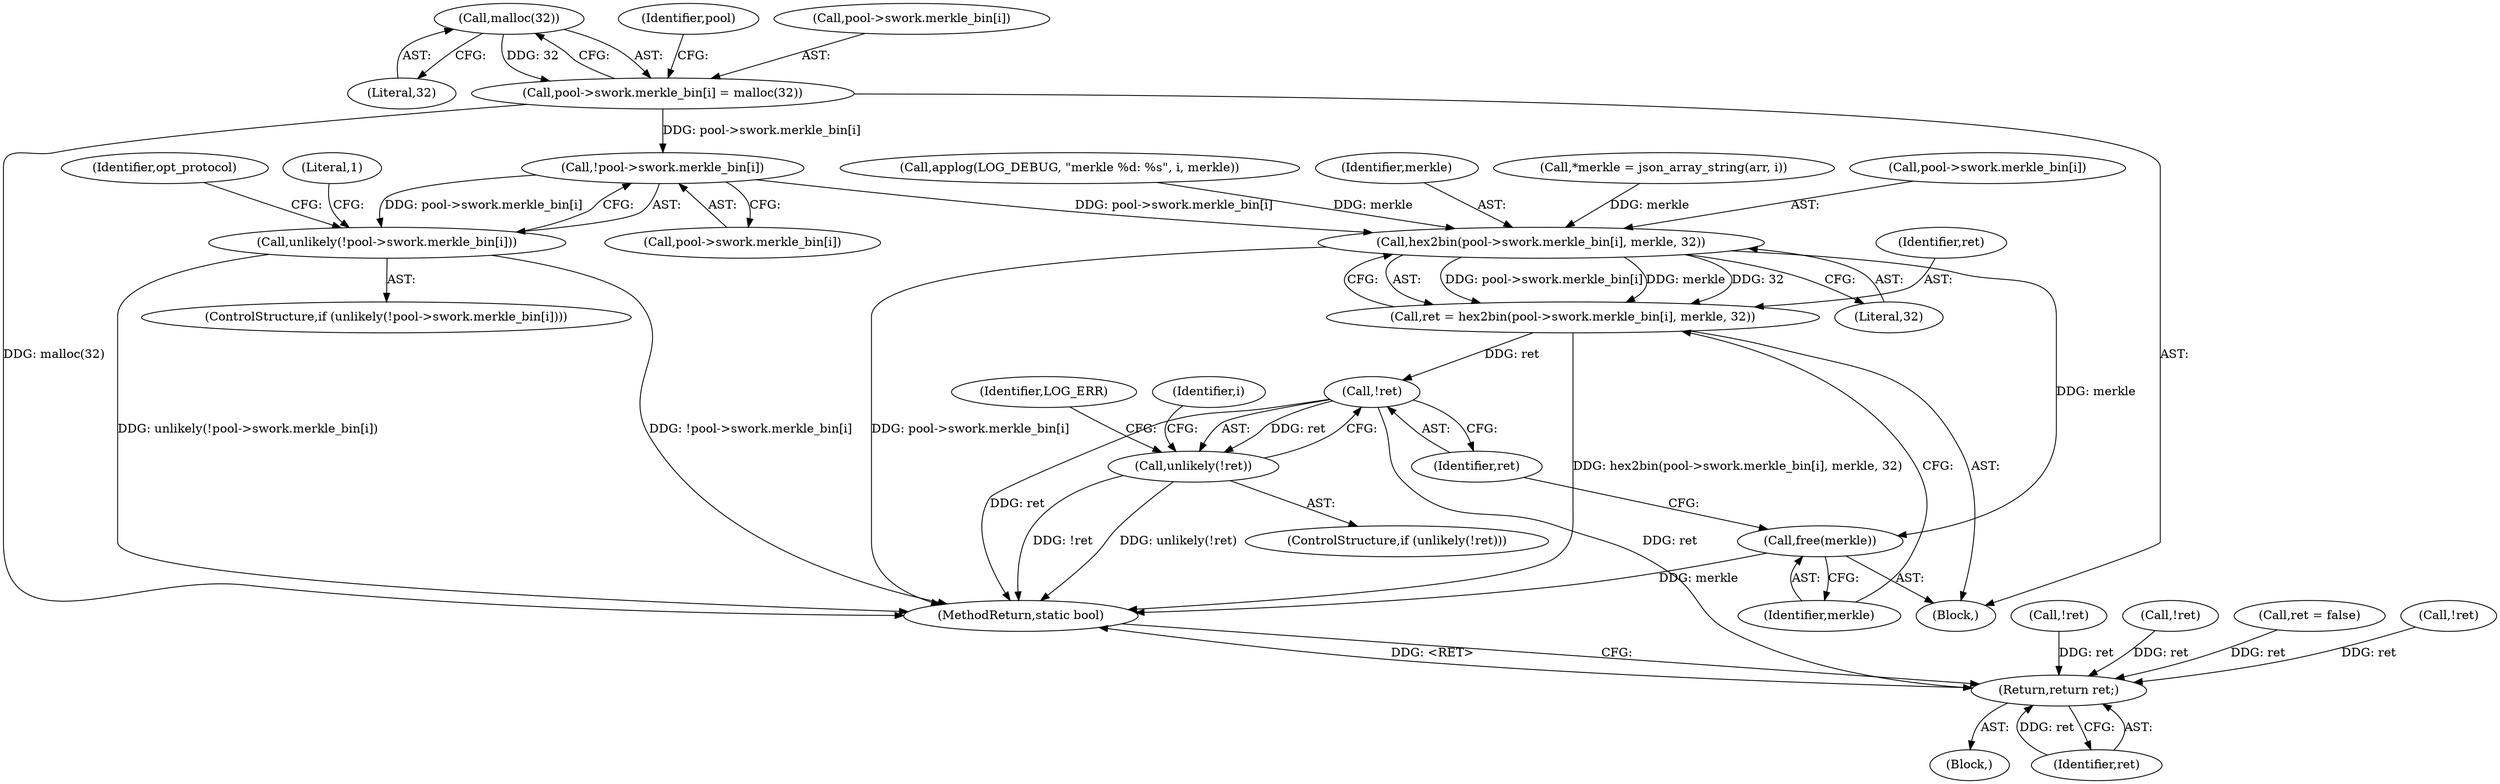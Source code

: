 digraph "0_cgminer_e1c5050734123973b99d181c45e74b2cbb00272e_1@API" {
"1000385" [label="(Call,malloc(32))"];
"1000377" [label="(Call,pool->swork.merkle_bin[i] = malloc(32))"];
"1000389" [label="(Call,!pool->swork.merkle_bin[i])"];
"1000388" [label="(Call,unlikely(!pool->swork.merkle_bin[i]))"];
"1000409" [label="(Call,hex2bin(pool->swork.merkle_bin[i], merkle, 32))"];
"1000407" [label="(Call,ret = hex2bin(pool->swork.merkle_bin[i], merkle, 32))"];
"1000423" [label="(Call,!ret)"];
"1000422" [label="(Call,unlikely(!ret))"];
"1000683" [label="(Return,return ret;)"];
"1000419" [label="(Call,free(merkle))"];
"1000388" [label="(Call,unlikely(!pool->swork.merkle_bin[i]))"];
"1000387" [label="(ControlStructure,if (unlikely(!pool->swork.merkle_bin[i])))"];
"1000385" [label="(Call,malloc(32))"];
"1000370" [label="(Block,)"];
"1000497" [label="(Call,!ret)"];
"1000683" [label="(Return,return ret;)"];
"1000427" [label="(Identifier,LOG_ERR)"];
"1000401" [label="(Identifier,opt_protocol)"];
"1000422" [label="(Call,unlikely(!ret))"];
"1000424" [label="(Identifier,ret)"];
"1000398" [label="(Literal,1)"];
"1000386" [label="(Literal,32)"];
"1000372" [label="(Call,*merkle = json_array_string(arr, i))"];
"1000109" [label="(Block,)"];
"1000535" [label="(Call,!ret)"];
"1000369" [label="(Identifier,i)"];
"1000418" [label="(Literal,32)"];
"1000390" [label="(Call,pool->swork.merkle_bin[i])"];
"1000393" [label="(Identifier,pool)"];
"1000409" [label="(Call,hex2bin(pool->swork.merkle_bin[i], merkle, 32))"];
"1000419" [label="(Call,free(merkle))"];
"1000410" [label="(Call,pool->swork.merkle_bin[i])"];
"1000402" [label="(Call,applog(LOG_DEBUG, \"merkle %d: %s\", i, merkle))"];
"1000131" [label="(Call,ret = false)"];
"1000421" [label="(ControlStructure,if (unlikely(!ret)))"];
"1000377" [label="(Call,pool->swork.merkle_bin[i] = malloc(32))"];
"1000423" [label="(Call,!ret)"];
"1000407" [label="(Call,ret = hex2bin(pool->swork.merkle_bin[i], merkle, 32))"];
"1000408" [label="(Identifier,ret)"];
"1000516" [label="(Call,!ret)"];
"1000420" [label="(Identifier,merkle)"];
"1000684" [label="(Identifier,ret)"];
"1000417" [label="(Identifier,merkle)"];
"1000389" [label="(Call,!pool->swork.merkle_bin[i])"];
"1000378" [label="(Call,pool->swork.merkle_bin[i])"];
"1000685" [label="(MethodReturn,static bool)"];
"1000385" -> "1000377"  [label="AST: "];
"1000385" -> "1000386"  [label="CFG: "];
"1000386" -> "1000385"  [label="AST: "];
"1000377" -> "1000385"  [label="CFG: "];
"1000385" -> "1000377"  [label="DDG: 32"];
"1000377" -> "1000370"  [label="AST: "];
"1000378" -> "1000377"  [label="AST: "];
"1000393" -> "1000377"  [label="CFG: "];
"1000377" -> "1000685"  [label="DDG: malloc(32)"];
"1000377" -> "1000389"  [label="DDG: pool->swork.merkle_bin[i]"];
"1000389" -> "1000388"  [label="AST: "];
"1000389" -> "1000390"  [label="CFG: "];
"1000390" -> "1000389"  [label="AST: "];
"1000388" -> "1000389"  [label="CFG: "];
"1000389" -> "1000388"  [label="DDG: pool->swork.merkle_bin[i]"];
"1000389" -> "1000409"  [label="DDG: pool->swork.merkle_bin[i]"];
"1000388" -> "1000387"  [label="AST: "];
"1000398" -> "1000388"  [label="CFG: "];
"1000401" -> "1000388"  [label="CFG: "];
"1000388" -> "1000685"  [label="DDG: !pool->swork.merkle_bin[i]"];
"1000388" -> "1000685"  [label="DDG: unlikely(!pool->swork.merkle_bin[i])"];
"1000409" -> "1000407"  [label="AST: "];
"1000409" -> "1000418"  [label="CFG: "];
"1000410" -> "1000409"  [label="AST: "];
"1000417" -> "1000409"  [label="AST: "];
"1000418" -> "1000409"  [label="AST: "];
"1000407" -> "1000409"  [label="CFG: "];
"1000409" -> "1000685"  [label="DDG: pool->swork.merkle_bin[i]"];
"1000409" -> "1000407"  [label="DDG: pool->swork.merkle_bin[i]"];
"1000409" -> "1000407"  [label="DDG: merkle"];
"1000409" -> "1000407"  [label="DDG: 32"];
"1000372" -> "1000409"  [label="DDG: merkle"];
"1000402" -> "1000409"  [label="DDG: merkle"];
"1000409" -> "1000419"  [label="DDG: merkle"];
"1000407" -> "1000370"  [label="AST: "];
"1000408" -> "1000407"  [label="AST: "];
"1000420" -> "1000407"  [label="CFG: "];
"1000407" -> "1000685"  [label="DDG: hex2bin(pool->swork.merkle_bin[i], merkle, 32)"];
"1000407" -> "1000423"  [label="DDG: ret"];
"1000423" -> "1000422"  [label="AST: "];
"1000423" -> "1000424"  [label="CFG: "];
"1000424" -> "1000423"  [label="AST: "];
"1000422" -> "1000423"  [label="CFG: "];
"1000423" -> "1000685"  [label="DDG: ret"];
"1000423" -> "1000422"  [label="DDG: ret"];
"1000423" -> "1000683"  [label="DDG: ret"];
"1000422" -> "1000421"  [label="AST: "];
"1000427" -> "1000422"  [label="CFG: "];
"1000369" -> "1000422"  [label="CFG: "];
"1000422" -> "1000685"  [label="DDG: !ret"];
"1000422" -> "1000685"  [label="DDG: unlikely(!ret)"];
"1000683" -> "1000109"  [label="AST: "];
"1000683" -> "1000684"  [label="CFG: "];
"1000684" -> "1000683"  [label="AST: "];
"1000685" -> "1000683"  [label="CFG: "];
"1000683" -> "1000685"  [label="DDG: <RET>"];
"1000684" -> "1000683"  [label="DDG: ret"];
"1000497" -> "1000683"  [label="DDG: ret"];
"1000131" -> "1000683"  [label="DDG: ret"];
"1000535" -> "1000683"  [label="DDG: ret"];
"1000516" -> "1000683"  [label="DDG: ret"];
"1000419" -> "1000370"  [label="AST: "];
"1000419" -> "1000420"  [label="CFG: "];
"1000420" -> "1000419"  [label="AST: "];
"1000424" -> "1000419"  [label="CFG: "];
"1000419" -> "1000685"  [label="DDG: merkle"];
}
